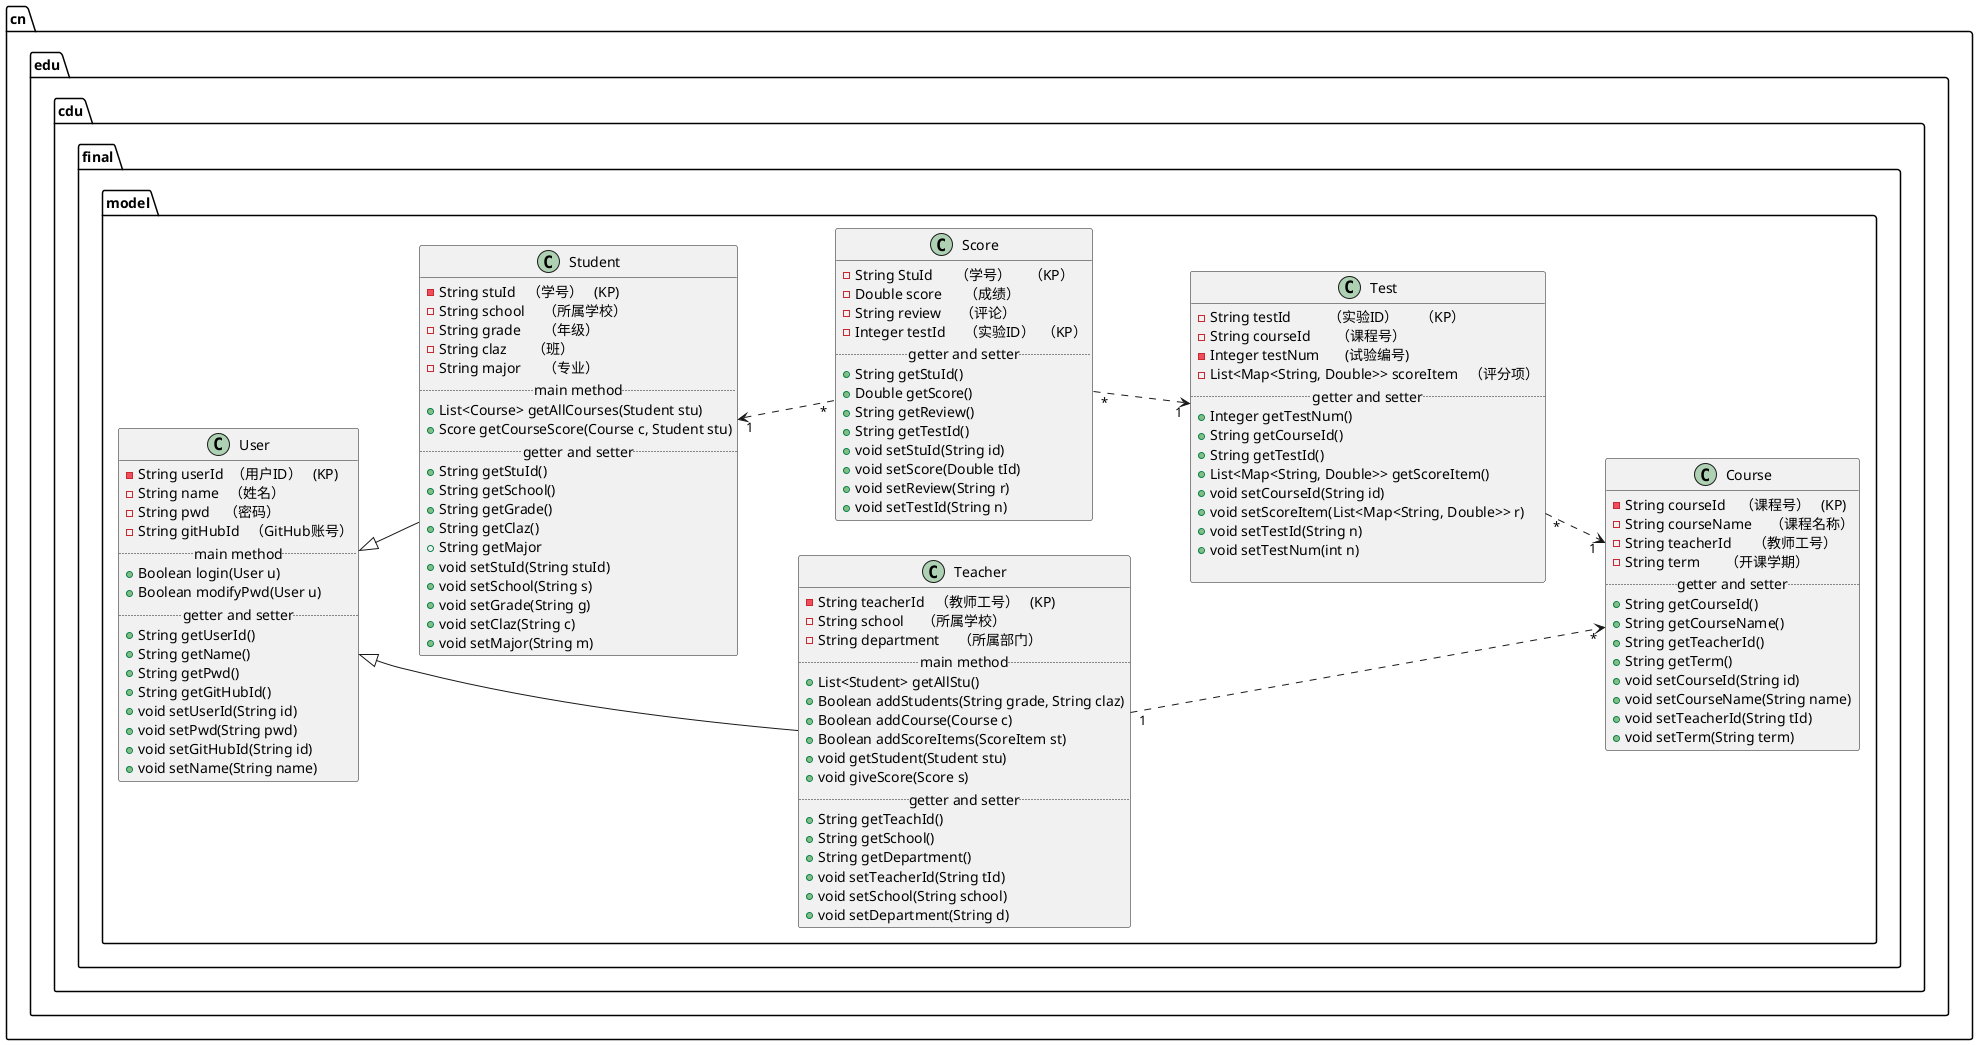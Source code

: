 @startuml
left to right direction

package cn.edu.cdu.final.model{
    class User{
        - String userId  （用户ID）   (KP)
        - String name   （姓名）
        - String pwd    （密码）
        - String gitHubId   （GitHub账号）
        ..main method..
        + Boolean login(User u)
        + Boolean modifyPwd(User u)
        ..getter and setter..
        + String getUserId()
        + String getName()
        + String getPwd()
        + String getGitHubId()
        + void setUserId(String id)
        + void setPwd(String pwd)
        + void setGitHubId(String id)
        + void setName(String name)
    }

    class Teacher{
        - String teacherId   （教师工号）   (KP)
        - String school     （所属学校）
        - String department     （所属部门）
        ..main method..
        + List<Student> getAllStu()
        + Boolean addStudents(String grade, String claz)
        + Boolean addCourse(Course c)
        + Boolean addScoreItems(ScoreItem st)
        + void getStudent(Student stu)
        + void giveScore(Score s)
        ..getter and setter..
        + String getTeachId()
        + String getSchool()
        + String getDepartment()
        + void setTeacherId(String tId)
        + void setSchool(String school)
        + void setDepartment(String d)
    }

    class Student{
        - String stuId   （学号）   (KP)
        - String school     （所属学校）
        - String grade      （年级）
        - String claz       （班）
        - String major      （专业）
        ..main method..
        + List<Course> getAllCourses(Student stu)
        + Score getCourseScore(Course c, Student stu)
        ..getter and setter..
        + String getStuId()
        + String getSchool()
        + String getGrade()
        + String getClaz()
        + String getMajor
        + void setStuId(String stuId)
        + void setSchool(String s)
        + void setGrade(String g)
        + void setClaz(String c)
        + void setMajor(String m)
    }

    class Course{
        - String courseId    （课程号）   (KP)
        - String courseName     （课程名称）
        - String teacherId      （教师工号）
        - String term       （开课学期）
        ..getter and setter..
        + String getCourseId()
        + String getCourseName()
        + String getTeacherId()
        + String getTerm()
        + void setCourseId(String id)
        + void setCourseName(String name)
        + void setTeacherId(String tId)
        + void setTerm(String term)
    }

    class Score{
        - String StuId      （学号）     （KP）
        - Double score      （成绩）
        - String review     （评论）
        - Integer testId     （实验ID）  （KP）
        ..getter and setter..
        + String getStuId()
        + Double getScore()
        + String getReview()
        + String getTestId()
        + void setStuId(String id)
        + void setScore(Double tId)
        + void setReview(String r)
        + void setTestId(String n)
    }

    class Test{
        - String testId          （实验ID）      （KP）
        - String courseId       （课程号）
        - Integer testNum       (试验编号)
        - List<Map<String, Double>> scoreItem   （评分项）
        ..getter and setter..
        + Integer getTestNum()
        + String getCourseId()
        + String getTestId()
        + List<Map<String, Double>> getScoreItem()
        + void setCourseId(String id)
        + void setScoreItem(List<Map<String, Double>> r)
        + void setTestId(String n)
        + void setTestNum(int n)

    }

    User <|-- Teacher
    User <|-- Student

    Teacher "1" ..> "*" Course
    Student "1" <.. "*" Score
    Score "*" ..> "1" Test
    Test "*" ..> "1" Course

}



@enduml